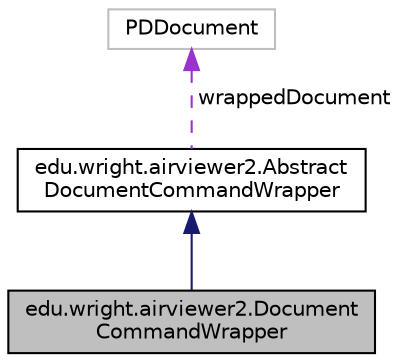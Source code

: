 digraph "edu.wright.airviewer2.DocumentCommandWrapper"
{
 // LATEX_PDF_SIZE
  edge [fontname="Helvetica",fontsize="10",labelfontname="Helvetica",labelfontsize="10"];
  node [fontname="Helvetica",fontsize="10",shape=record];
  Node3 [label="edu.wright.airviewer2.Document\lCommandWrapper",height=0.2,width=0.4,color="black", fillcolor="grey75", style="filled", fontcolor="black",tooltip=" "];
  Node4 -> Node3 [dir="back",color="midnightblue",fontsize="10",style="solid",fontname="Helvetica"];
  Node4 [label="edu.wright.airviewer2.Abstract\lDocumentCommandWrapper",height=0.2,width=0.4,color="black", fillcolor="white", style="filled",URL="$classedu_1_1wright_1_1airviewer2_1_1_abstract_document_command_wrapper.html",tooltip="Instances of this class encapsulate a dictionary mapping String names to Command subclass constructor..."];
  Node5 -> Node4 [dir="back",color="darkorchid3",fontsize="10",style="dashed",label=" wrappedDocument" ,fontname="Helvetica"];
  Node5 [label="PDDocument",height=0.2,width=0.4,color="grey75", fillcolor="white", style="filled",tooltip=" "];
}
